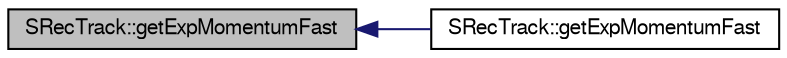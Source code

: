 digraph "SRecTrack::getExpMomentumFast"
{
  bgcolor="transparent";
  edge [fontname="FreeSans",fontsize="10",labelfontname="FreeSans",labelfontsize="10"];
  node [fontname="FreeSans",fontsize="10",shape=record];
  rankdir="LR";
  Node1 [label="SRecTrack::getExpMomentumFast",height=0.2,width=0.4,color="black", fillcolor="grey75", style="filled" fontcolor="black"];
  Node1 -> Node2 [dir="back",color="midnightblue",fontsize="10",style="solid",fontname="FreeSans"];
  Node2 [label="SRecTrack::getExpMomentumFast",height=0.2,width=0.4,color="black",URL="$d6/db1/classSRecTrack.html#a5b73b35f637ed16bb452ddf4791b0e02"];
}
